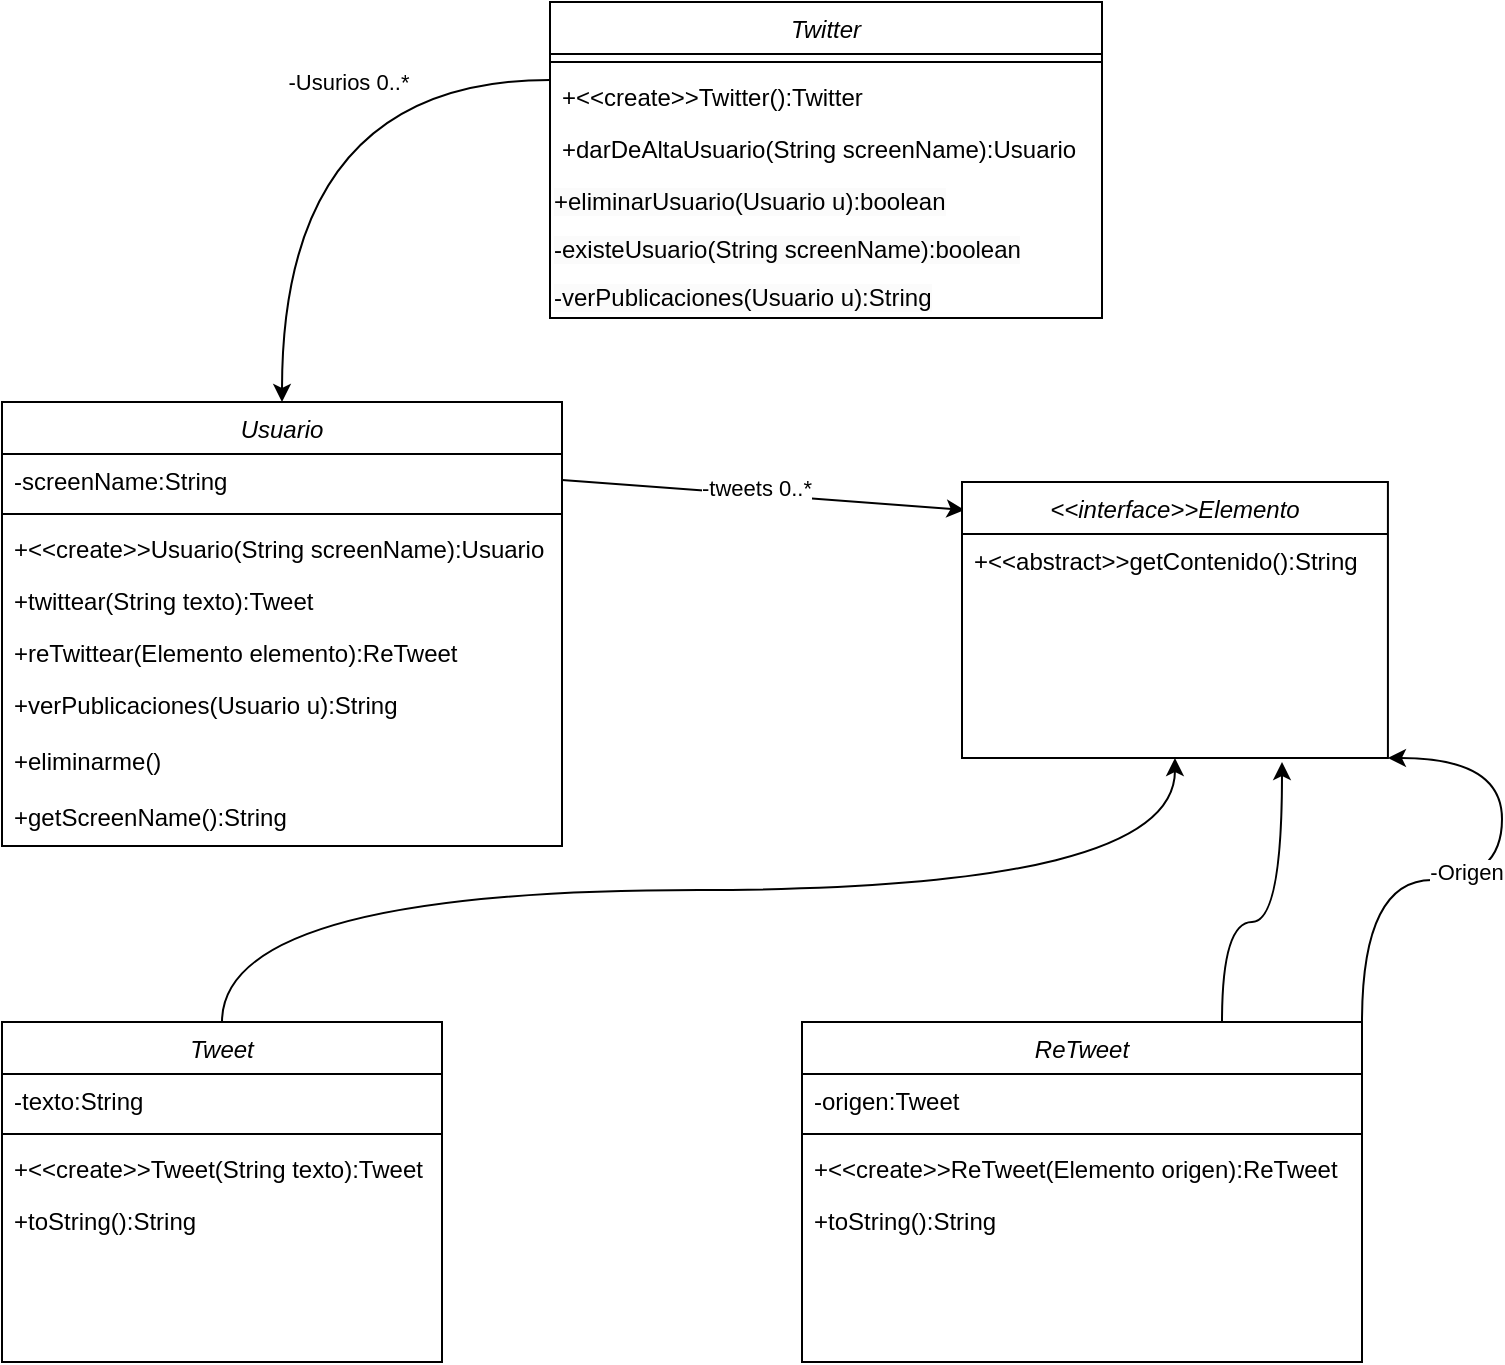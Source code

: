 <mxfile version="24.0.7" type="device">
  <diagram id="C5RBs43oDa-KdzZeNtuy" name="Page-1">
    <mxGraphModel dx="1674" dy="746" grid="1" gridSize="10" guides="1" tooltips="1" connect="1" arrows="1" fold="1" page="1" pageScale="1" pageWidth="827" pageHeight="1169" math="0" shadow="0">
      <root>
        <mxCell id="WIyWlLk6GJQsqaUBKTNV-0" />
        <mxCell id="WIyWlLk6GJQsqaUBKTNV-1" parent="WIyWlLk6GJQsqaUBKTNV-0" />
        <mxCell id="Abc4XQH1tPFq-LfZbxuX-68" value="Usuario" style="swimlane;fontStyle=2;align=center;verticalAlign=top;childLayout=stackLayout;horizontal=1;startSize=26;horizontalStack=0;resizeParent=1;resizeLast=0;collapsible=1;marginBottom=0;rounded=0;shadow=0;strokeWidth=1;" parent="WIyWlLk6GJQsqaUBKTNV-1" vertex="1">
          <mxGeometry x="50" y="780" width="280" height="222" as="geometry">
            <mxRectangle x="230" y="140" width="160" height="26" as="alternateBounds" />
          </mxGeometry>
        </mxCell>
        <mxCell id="Abc4XQH1tPFq-LfZbxuX-69" value="-screenName:String" style="text;align=left;verticalAlign=top;spacingLeft=4;spacingRight=4;overflow=hidden;rotatable=0;points=[[0,0.5],[1,0.5]];portConstraint=eastwest;" parent="Abc4XQH1tPFq-LfZbxuX-68" vertex="1">
          <mxGeometry y="26" width="280" height="26" as="geometry" />
        </mxCell>
        <mxCell id="Abc4XQH1tPFq-LfZbxuX-70" value="" style="line;html=1;strokeWidth=1;align=left;verticalAlign=middle;spacingTop=-1;spacingLeft=3;spacingRight=3;rotatable=0;labelPosition=right;points=[];portConstraint=eastwest;" parent="Abc4XQH1tPFq-LfZbxuX-68" vertex="1">
          <mxGeometry y="52" width="280" height="8" as="geometry" />
        </mxCell>
        <mxCell id="nu6oKIQ4hxiJnWh4Nk4n-8" value="+&lt;&lt;create&gt;&gt;Usuario(String screenName):Usuario" style="text;align=left;verticalAlign=top;spacingLeft=4;spacingRight=4;overflow=hidden;rotatable=0;points=[[0,0.5],[1,0.5]];portConstraint=eastwest;" vertex="1" parent="Abc4XQH1tPFq-LfZbxuX-68">
          <mxGeometry y="60" width="280" height="26" as="geometry" />
        </mxCell>
        <mxCell id="nu6oKIQ4hxiJnWh4Nk4n-1" value="+twittear(String texto):Tweet" style="text;align=left;verticalAlign=top;spacingLeft=4;spacingRight=4;overflow=hidden;rotatable=0;points=[[0,0.5],[1,0.5]];portConstraint=eastwest;" vertex="1" parent="Abc4XQH1tPFq-LfZbxuX-68">
          <mxGeometry y="86" width="280" height="26" as="geometry" />
        </mxCell>
        <mxCell id="Abc4XQH1tPFq-LfZbxuX-71" value="+reTwittear(Elemento elemento):ReTweet" style="text;align=left;verticalAlign=top;spacingLeft=4;spacingRight=4;overflow=hidden;rotatable=0;points=[[0,0.5],[1,0.5]];portConstraint=eastwest;" parent="Abc4XQH1tPFq-LfZbxuX-68" vertex="1">
          <mxGeometry y="112" width="280" height="26" as="geometry" />
        </mxCell>
        <mxCell id="nu6oKIQ4hxiJnWh4Nk4n-3" value="+verPublicaciones(Usuario u):String" style="text;align=left;verticalAlign=top;spacingLeft=4;spacingRight=4;overflow=hidden;rotatable=0;points=[[0,0.5],[1,0.5]];portConstraint=eastwest;" vertex="1" parent="Abc4XQH1tPFq-LfZbxuX-68">
          <mxGeometry y="138" width="280" height="28" as="geometry" />
        </mxCell>
        <mxCell id="nu6oKIQ4hxiJnWh4Nk4n-7" value="+eliminarme()" style="text;align=left;verticalAlign=top;spacingLeft=4;spacingRight=4;overflow=hidden;rotatable=0;points=[[0,0.5],[1,0.5]];portConstraint=eastwest;" vertex="1" parent="Abc4XQH1tPFq-LfZbxuX-68">
          <mxGeometry y="166" width="280" height="28" as="geometry" />
        </mxCell>
        <mxCell id="nu6oKIQ4hxiJnWh4Nk4n-6" value="+getScreenName():String" style="text;align=left;verticalAlign=top;spacingLeft=4;spacingRight=4;overflow=hidden;rotatable=0;points=[[0,0.5],[1,0.5]];portConstraint=eastwest;" vertex="1" parent="Abc4XQH1tPFq-LfZbxuX-68">
          <mxGeometry y="194" width="280" height="28" as="geometry" />
        </mxCell>
        <mxCell id="Abc4XQH1tPFq-LfZbxuX-72" value="Twitter&#xa;" style="swimlane;fontStyle=2;align=center;verticalAlign=top;childLayout=stackLayout;horizontal=1;startSize=26;horizontalStack=0;resizeParent=1;resizeLast=0;collapsible=1;marginBottom=0;rounded=0;shadow=0;strokeWidth=1;" parent="WIyWlLk6GJQsqaUBKTNV-1" vertex="1">
          <mxGeometry x="324" y="580" width="276" height="158" as="geometry">
            <mxRectangle x="230" y="140" width="160" height="26" as="alternateBounds" />
          </mxGeometry>
        </mxCell>
        <mxCell id="Abc4XQH1tPFq-LfZbxuX-74" value="" style="line;html=1;strokeWidth=1;align=left;verticalAlign=middle;spacingTop=-1;spacingLeft=3;spacingRight=3;rotatable=0;labelPosition=right;points=[];portConstraint=eastwest;" parent="Abc4XQH1tPFq-LfZbxuX-72" vertex="1">
          <mxGeometry y="26" width="276" height="8" as="geometry" />
        </mxCell>
        <mxCell id="nu6oKIQ4hxiJnWh4Nk4n-9" value="+&lt;&lt;create&gt;&gt;Twitter():Twitter" style="text;align=left;verticalAlign=top;spacingLeft=4;spacingRight=4;overflow=hidden;rotatable=0;points=[[0,0.5],[1,0.5]];portConstraint=eastwest;" vertex="1" parent="Abc4XQH1tPFq-LfZbxuX-72">
          <mxGeometry y="34" width="276" height="26" as="geometry" />
        </mxCell>
        <mxCell id="Abc4XQH1tPFq-LfZbxuX-75" value="+darDeAltaUsuario(String screenName):Usuario" style="text;align=left;verticalAlign=top;spacingLeft=4;spacingRight=4;overflow=hidden;rotatable=0;points=[[0,0.5],[1,0.5]];portConstraint=eastwest;" parent="Abc4XQH1tPFq-LfZbxuX-72" vertex="1">
          <mxGeometry y="60" width="276" height="26" as="geometry" />
        </mxCell>
        <mxCell id="Abc4XQH1tPFq-LfZbxuX-76" value="&lt;span style=&quot;color: rgb(0, 0, 0); font-family: Helvetica; font-size: 12px; font-style: normal; font-variant-ligatures: normal; font-variant-caps: normal; font-weight: 400; letter-spacing: normal; orphans: 2; text-align: left; text-indent: 0px; text-transform: none; widows: 2; word-spacing: 0px; -webkit-text-stroke-width: 0px; white-space: nowrap; background-color: rgb(251, 251, 251); text-decoration-thickness: initial; text-decoration-style: initial; text-decoration-color: initial; display: inline !important; float: none;&quot;&gt;+eliminarUsuario(Usuario u):boolean&lt;/span&gt;" style="text;whiteSpace=wrap;html=1;" parent="Abc4XQH1tPFq-LfZbxuX-72" vertex="1">
          <mxGeometry y="86" width="276" height="24" as="geometry" />
        </mxCell>
        <mxCell id="nu6oKIQ4hxiJnWh4Nk4n-0" value="&lt;span style=&quot;color: rgb(0, 0, 0); font-family: Helvetica; font-size: 12px; font-style: normal; font-variant-ligatures: normal; font-variant-caps: normal; font-weight: 400; letter-spacing: normal; orphans: 2; text-align: left; text-indent: 0px; text-transform: none; widows: 2; word-spacing: 0px; -webkit-text-stroke-width: 0px; white-space: nowrap; background-color: rgb(251, 251, 251); text-decoration-thickness: initial; text-decoration-style: initial; text-decoration-color: initial; display: inline !important; float: none;&quot;&gt;-existeUsuario(String screenName):boolean&lt;/span&gt;" style="text;whiteSpace=wrap;html=1;" vertex="1" parent="Abc4XQH1tPFq-LfZbxuX-72">
          <mxGeometry y="110" width="276" height="24" as="geometry" />
        </mxCell>
        <mxCell id="nu6oKIQ4hxiJnWh4Nk4n-4" value="&lt;span style=&quot;color: rgb(0, 0, 0); font-family: Helvetica; font-size: 12px; font-style: normal; font-variant-ligatures: normal; font-variant-caps: normal; font-weight: 400; letter-spacing: normal; orphans: 2; text-align: left; text-indent: 0px; text-transform: none; widows: 2; word-spacing: 0px; -webkit-text-stroke-width: 0px; white-space: nowrap; background-color: rgb(251, 251, 251); text-decoration-thickness: initial; text-decoration-style: initial; text-decoration-color: initial; display: inline !important; float: none;&quot;&gt;-verPublicaciones(Usuario u):String&lt;/span&gt;" style="text;whiteSpace=wrap;html=1;" vertex="1" parent="Abc4XQH1tPFq-LfZbxuX-72">
          <mxGeometry y="134" width="276" height="24" as="geometry" />
        </mxCell>
        <mxCell id="Abc4XQH1tPFq-LfZbxuX-77" value="" style="endArrow=classic;html=1;rounded=0;exitX=0;exitY=0.5;exitDx=0;exitDy=0;entryX=0.5;entryY=0;entryDx=0;entryDy=0;edgeStyle=orthogonalEdgeStyle;curved=1;" parent="WIyWlLk6GJQsqaUBKTNV-1" target="Abc4XQH1tPFq-LfZbxuX-68" edge="1">
          <mxGeometry width="50" height="50" relative="1" as="geometry">
            <mxPoint x="324" y="619" as="sourcePoint" />
            <mxPoint x="230" y="810" as="targetPoint" />
            <Array as="points">
              <mxPoint x="190" y="619" />
            </Array>
          </mxGeometry>
        </mxCell>
        <mxCell id="Abc4XQH1tPFq-LfZbxuX-78" value="-Usurios 0..*" style="edgeLabel;html=1;align=center;verticalAlign=middle;resizable=0;points=[];" parent="Abc4XQH1tPFq-LfZbxuX-77" vertex="1" connectable="0">
          <mxGeometry x="-0.313" y="1" relative="1" as="geometry">
            <mxPoint as="offset" />
          </mxGeometry>
        </mxCell>
        <mxCell id="Abc4XQH1tPFq-LfZbxuX-79" value="" style="endArrow=classic;html=1;rounded=0;exitX=1;exitY=0.5;exitDx=0;exitDy=0;entryX=0.006;entryY=0.101;entryDx=0;entryDy=0;entryPerimeter=0;" parent="WIyWlLk6GJQsqaUBKTNV-1" source="Abc4XQH1tPFq-LfZbxuX-69" target="Abc4XQH1tPFq-LfZbxuX-113" edge="1">
          <mxGeometry width="50" height="50" relative="1" as="geometry">
            <mxPoint x="360" y="920" as="sourcePoint" />
            <mxPoint x="540" y="860" as="targetPoint" />
          </mxGeometry>
        </mxCell>
        <mxCell id="Abc4XQH1tPFq-LfZbxuX-80" value="-tweets 0..*" style="edgeLabel;html=1;align=center;verticalAlign=middle;resizable=0;points=[];" parent="Abc4XQH1tPFq-LfZbxuX-79" vertex="1" connectable="0">
          <mxGeometry x="-0.038" y="3" relative="1" as="geometry">
            <mxPoint as="offset" />
          </mxGeometry>
        </mxCell>
        <mxCell id="Abc4XQH1tPFq-LfZbxuX-117" style="edgeStyle=orthogonalEdgeStyle;rounded=0;orthogonalLoop=1;jettySize=auto;html=1;exitX=0.5;exitY=0;exitDx=0;exitDy=0;entryX=0.5;entryY=1;entryDx=0;entryDy=0;curved=1;" parent="WIyWlLk6GJQsqaUBKTNV-1" source="Abc4XQH1tPFq-LfZbxuX-81" target="Abc4XQH1tPFq-LfZbxuX-113" edge="1">
          <mxGeometry relative="1" as="geometry" />
        </mxCell>
        <mxCell id="Abc4XQH1tPFq-LfZbxuX-81" value="Tweet" style="swimlane;fontStyle=2;align=center;verticalAlign=top;childLayout=stackLayout;horizontal=1;startSize=26;horizontalStack=0;resizeParent=1;resizeLast=0;collapsible=1;marginBottom=0;rounded=0;shadow=0;strokeWidth=1;" parent="WIyWlLk6GJQsqaUBKTNV-1" vertex="1">
          <mxGeometry x="50" y="1090" width="220" height="170" as="geometry">
            <mxRectangle x="230" y="140" width="160" height="26" as="alternateBounds" />
          </mxGeometry>
        </mxCell>
        <mxCell id="Abc4XQH1tPFq-LfZbxuX-82" value="-texto:String" style="text;align=left;verticalAlign=top;spacingLeft=4;spacingRight=4;overflow=hidden;rotatable=0;points=[[0,0.5],[1,0.5]];portConstraint=eastwest;rounded=0;shadow=0;html=0;" parent="Abc4XQH1tPFq-LfZbxuX-81" vertex="1">
          <mxGeometry y="26" width="220" height="26" as="geometry" />
        </mxCell>
        <mxCell id="Abc4XQH1tPFq-LfZbxuX-83" value="" style="line;html=1;strokeWidth=1;align=left;verticalAlign=middle;spacingTop=-1;spacingLeft=3;spacingRight=3;rotatable=0;labelPosition=right;points=[];portConstraint=eastwest;" parent="Abc4XQH1tPFq-LfZbxuX-81" vertex="1">
          <mxGeometry y="52" width="220" height="8" as="geometry" />
        </mxCell>
        <mxCell id="nu6oKIQ4hxiJnWh4Nk4n-10" value="+&lt;&lt;create&gt;&gt;Tweet(String texto):Tweet" style="text;align=left;verticalAlign=top;spacingLeft=4;spacingRight=4;overflow=hidden;rotatable=0;points=[[0,0.5],[1,0.5]];portConstraint=eastwest;" vertex="1" parent="Abc4XQH1tPFq-LfZbxuX-81">
          <mxGeometry y="60" width="220" height="26" as="geometry" />
        </mxCell>
        <mxCell id="nu6oKIQ4hxiJnWh4Nk4n-13" value="+toString():String" style="text;align=left;verticalAlign=top;spacingLeft=4;spacingRight=4;overflow=hidden;rotatable=0;points=[[0,0.5],[1,0.5]];portConstraint=eastwest;" vertex="1" parent="Abc4XQH1tPFq-LfZbxuX-81">
          <mxGeometry y="86" width="220" height="26" as="geometry" />
        </mxCell>
        <mxCell id="Abc4XQH1tPFq-LfZbxuX-128" style="edgeStyle=orthogonalEdgeStyle;rounded=0;orthogonalLoop=1;jettySize=auto;html=1;exitX=1;exitY=0;exitDx=0;exitDy=0;entryX=1;entryY=1;entryDx=0;entryDy=0;curved=1;" parent="WIyWlLk6GJQsqaUBKTNV-1" source="Abc4XQH1tPFq-LfZbxuX-103" target="Abc4XQH1tPFq-LfZbxuX-113" edge="1">
          <mxGeometry relative="1" as="geometry">
            <mxPoint x="850" y="980" as="sourcePoint" />
            <mxPoint x="670" y="980" as="targetPoint" />
            <Array as="points">
              <mxPoint x="730" y="1019" />
              <mxPoint x="800" y="1019" />
              <mxPoint x="800" y="958" />
            </Array>
          </mxGeometry>
        </mxCell>
        <mxCell id="Abc4XQH1tPFq-LfZbxuX-129" value="-Origen&lt;div&gt;&lt;br&gt;&lt;/div&gt;" style="edgeLabel;html=1;align=center;verticalAlign=middle;resizable=0;points=[];" parent="Abc4XQH1tPFq-LfZbxuX-128" vertex="1" connectable="0">
          <mxGeometry x="-0.056" y="-3" relative="1" as="geometry">
            <mxPoint as="offset" />
          </mxGeometry>
        </mxCell>
        <mxCell id="nu6oKIQ4hxiJnWh4Nk4n-18" style="edgeStyle=orthogonalEdgeStyle;rounded=0;orthogonalLoop=1;jettySize=auto;html=1;exitX=0.75;exitY=0;exitDx=0;exitDy=0;curved=1;" edge="1" parent="WIyWlLk6GJQsqaUBKTNV-1" source="Abc4XQH1tPFq-LfZbxuX-103">
          <mxGeometry relative="1" as="geometry">
            <mxPoint x="690" y="960" as="targetPoint" />
            <Array as="points">
              <mxPoint x="660" y="1040" />
              <mxPoint x="690" y="1040" />
            </Array>
          </mxGeometry>
        </mxCell>
        <mxCell id="Abc4XQH1tPFq-LfZbxuX-103" value="ReTweet" style="swimlane;fontStyle=2;align=center;verticalAlign=top;childLayout=stackLayout;horizontal=1;startSize=26;horizontalStack=0;resizeParent=1;resizeLast=0;collapsible=1;marginBottom=0;rounded=0;shadow=0;strokeWidth=1;" parent="WIyWlLk6GJQsqaUBKTNV-1" vertex="1">
          <mxGeometry x="450" y="1090" width="280" height="170" as="geometry">
            <mxRectangle x="230" y="140" width="160" height="26" as="alternateBounds" />
          </mxGeometry>
        </mxCell>
        <mxCell id="nu6oKIQ4hxiJnWh4Nk4n-5" value="-origen:Tweet" style="text;align=left;verticalAlign=top;spacingLeft=4;spacingRight=4;overflow=hidden;rotatable=0;points=[[0,0.5],[1,0.5]];portConstraint=eastwest;rounded=0;shadow=0;html=0;" vertex="1" parent="Abc4XQH1tPFq-LfZbxuX-103">
          <mxGeometry y="26" width="280" height="26" as="geometry" />
        </mxCell>
        <mxCell id="Abc4XQH1tPFq-LfZbxuX-105" value="" style="line;html=1;strokeWidth=1;align=left;verticalAlign=middle;spacingTop=-1;spacingLeft=3;spacingRight=3;rotatable=0;labelPosition=right;points=[];portConstraint=eastwest;" parent="Abc4XQH1tPFq-LfZbxuX-103" vertex="1">
          <mxGeometry y="52" width="280" height="8" as="geometry" />
        </mxCell>
        <mxCell id="nu6oKIQ4hxiJnWh4Nk4n-11" value="+&lt;&lt;create&gt;&gt;ReTweet(Elemento origen):ReTweet" style="text;align=left;verticalAlign=top;spacingLeft=4;spacingRight=4;overflow=hidden;rotatable=0;points=[[0,0.5],[1,0.5]];portConstraint=eastwest;" vertex="1" parent="Abc4XQH1tPFq-LfZbxuX-103">
          <mxGeometry y="60" width="280" height="26" as="geometry" />
        </mxCell>
        <mxCell id="nu6oKIQ4hxiJnWh4Nk4n-12" value="+toString():String" style="text;align=left;verticalAlign=top;spacingLeft=4;spacingRight=4;overflow=hidden;rotatable=0;points=[[0,0.5],[1,0.5]];portConstraint=eastwest;" vertex="1" parent="Abc4XQH1tPFq-LfZbxuX-103">
          <mxGeometry y="86" width="280" height="26" as="geometry" />
        </mxCell>
        <mxCell id="Abc4XQH1tPFq-LfZbxuX-113" value="&lt;&lt;interface&gt;&gt;Elemento" style="swimlane;fontStyle=2;align=center;verticalAlign=top;childLayout=stackLayout;horizontal=1;startSize=26;horizontalStack=0;resizeParent=1;resizeLast=0;collapsible=1;marginBottom=0;rounded=0;shadow=0;strokeWidth=1;" parent="WIyWlLk6GJQsqaUBKTNV-1" vertex="1">
          <mxGeometry x="530" y="820" width="212.96" height="138" as="geometry">
            <mxRectangle x="230" y="140" width="160" height="26" as="alternateBounds" />
          </mxGeometry>
        </mxCell>
        <mxCell id="nu6oKIQ4hxiJnWh4Nk4n-16" value="+&lt;&lt;abstract&gt;&gt;getContenido():String" style="text;align=left;verticalAlign=top;spacingLeft=4;spacingRight=4;overflow=hidden;rotatable=0;points=[[0,0.5],[1,0.5]];portConstraint=eastwest;" vertex="1" parent="Abc4XQH1tPFq-LfZbxuX-113">
          <mxGeometry y="26" width="212.96" height="26" as="geometry" />
        </mxCell>
      </root>
    </mxGraphModel>
  </diagram>
</mxfile>

